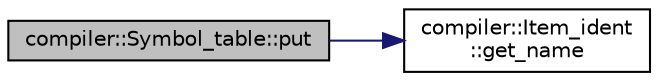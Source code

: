 digraph "compiler::Symbol_table::put"
{
 // LATEX_PDF_SIZE
  edge [fontname="Helvetica",fontsize="10",labelfontname="Helvetica",labelfontsize="10"];
  node [fontname="Helvetica",fontsize="10",shape=record];
  rankdir="LR";
  Node1 [label="compiler::Symbol_table::put",height=0.2,width=0.4,color="black", fillcolor="grey75", style="filled", fontcolor="black",tooltip="Put an item into the symbol table in the current scope."];
  Node1 -> Node2 [color="midnightblue",fontsize="10",style="solid",fontname="Helvetica"];
  Node2 [label="compiler::Item_ident\l::get_name",height=0.2,width=0.4,color="black", fillcolor="white", style="filled",URL="$classcompiler_1_1_item__ident.html#ab982b5062091c50991c00282a091ca5b",tooltip="Get the name object."];
}
